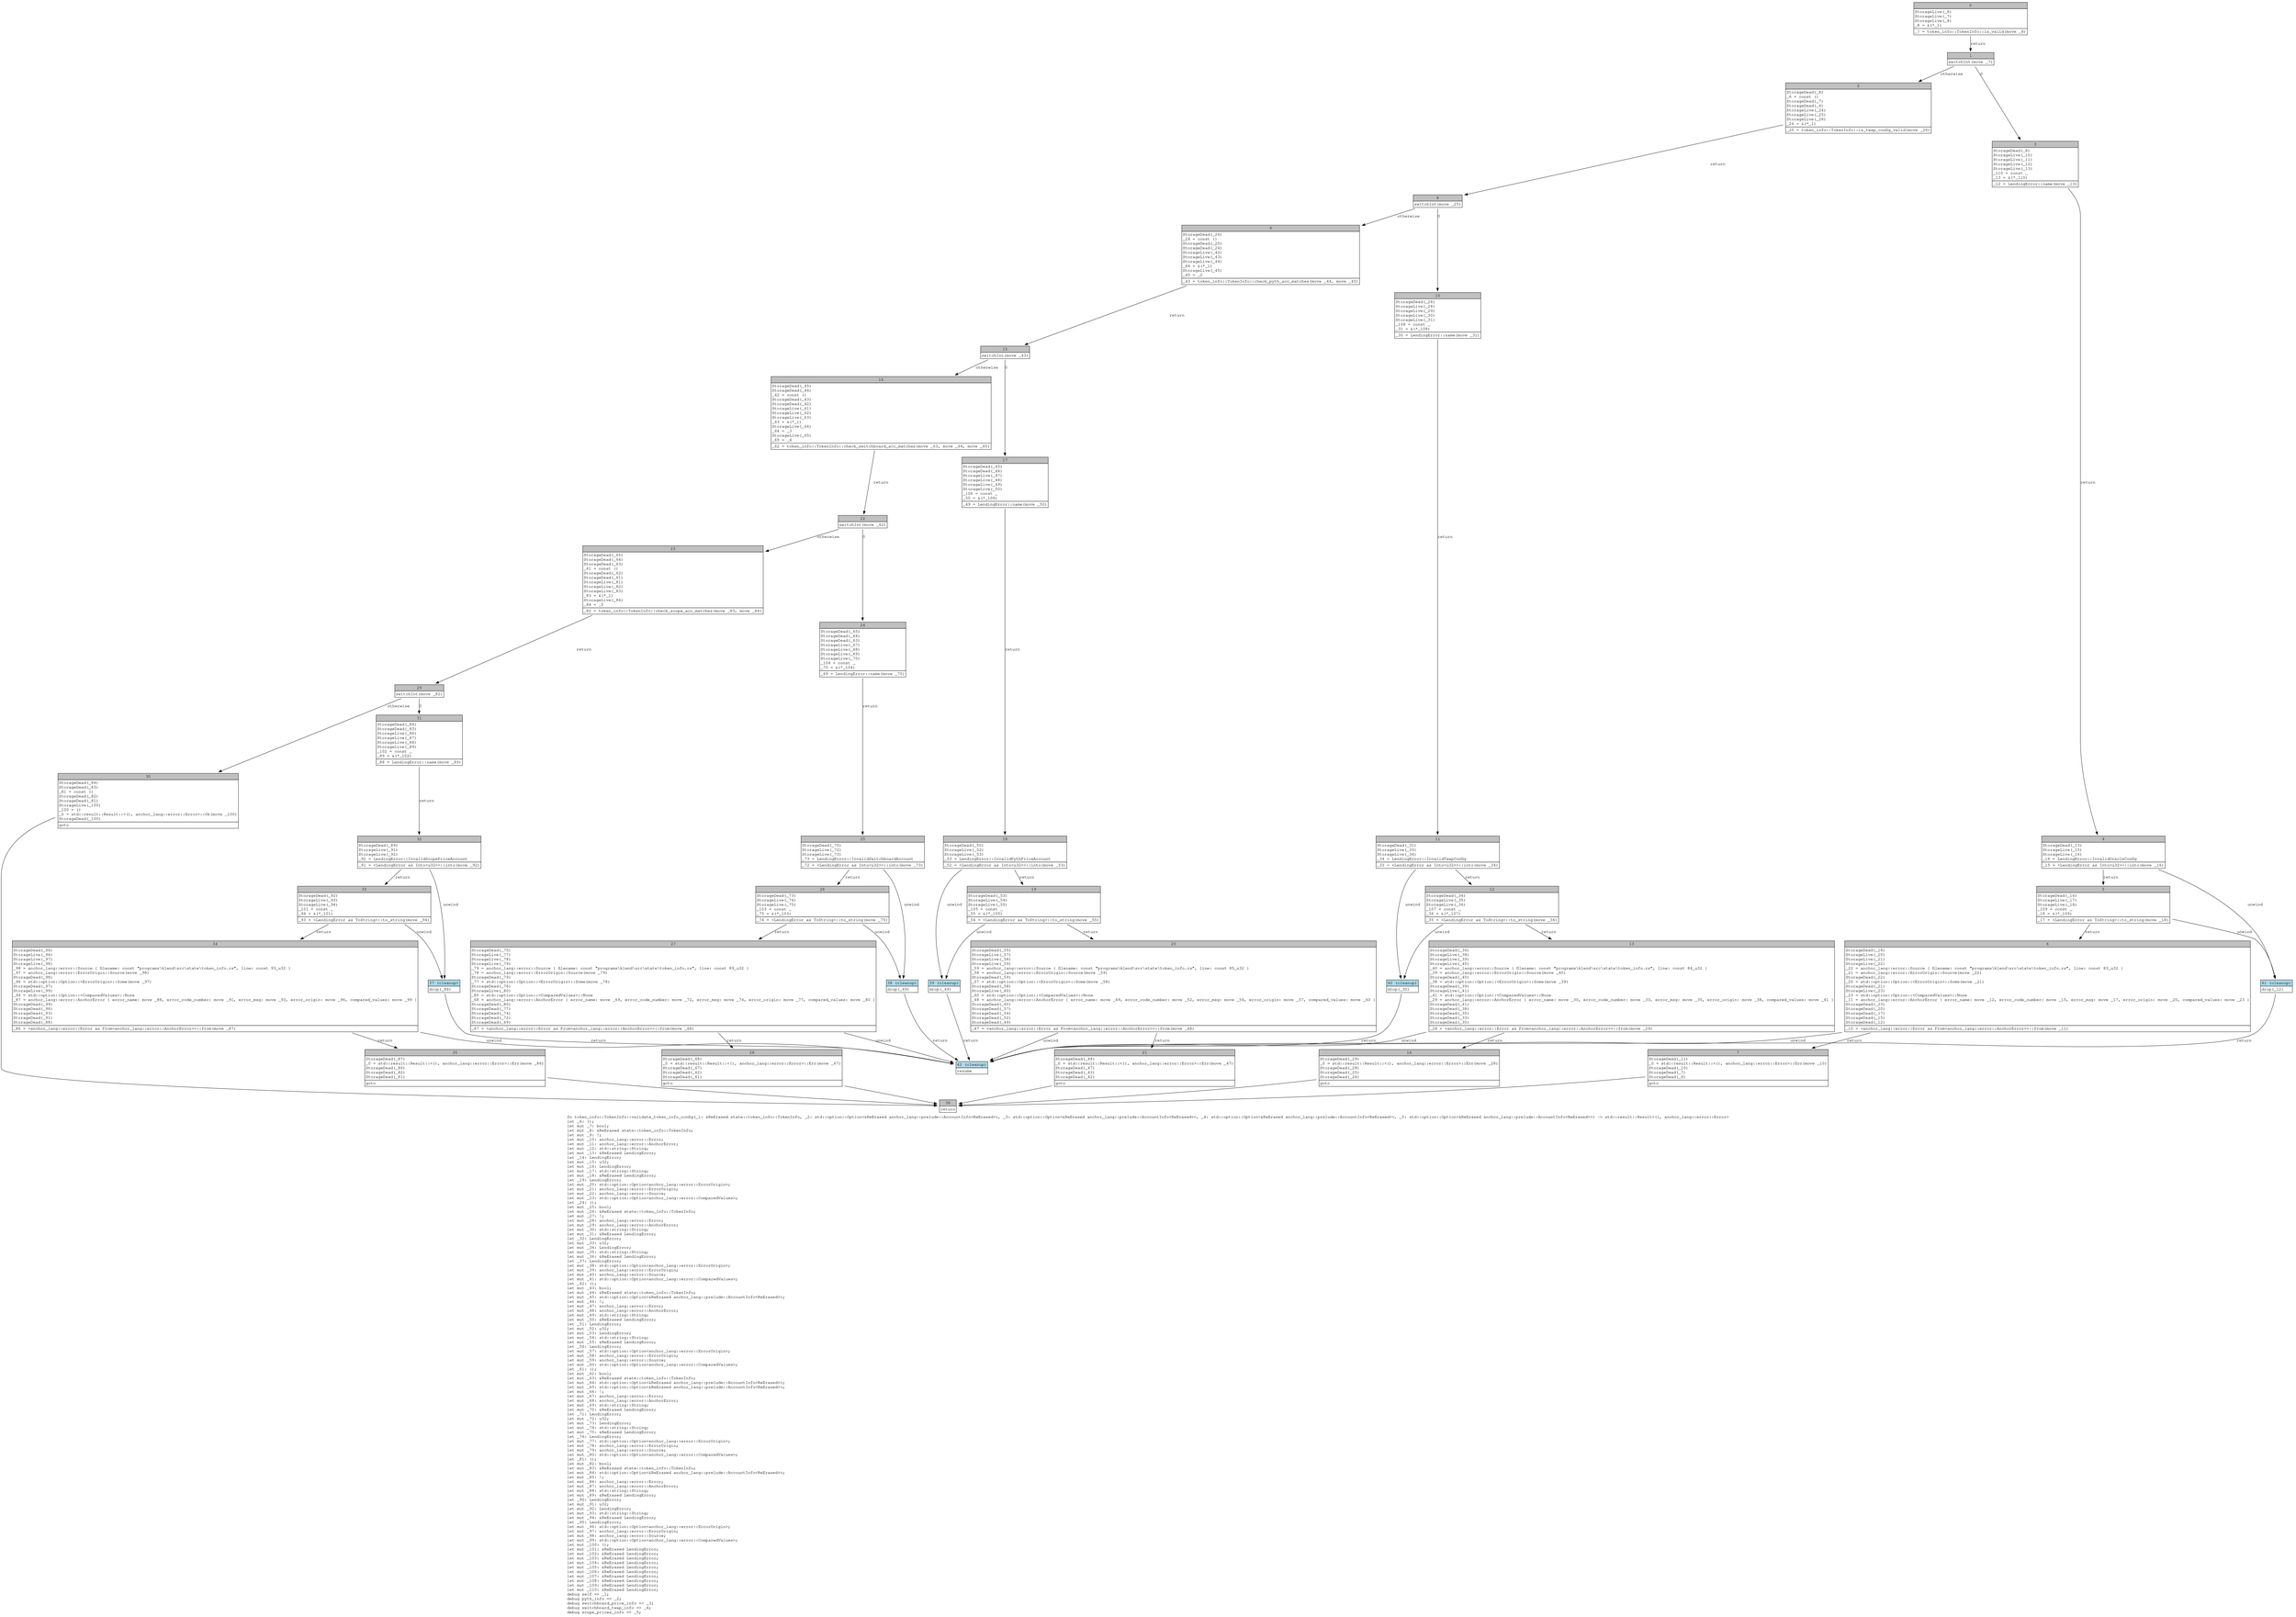 digraph Mir_0_1984 {
    graph [fontname="Courier, monospace"];
    node [fontname="Courier, monospace"];
    edge [fontname="Courier, monospace"];
    label=<fn token_info::TokenInfo::validate_token_info_config(_1: &amp;ReErased state::token_info::TokenInfo, _2: std::option::Option&lt;&amp;ReErased anchor_lang::prelude::AccountInfo&lt;ReErased&gt;&gt;, _3: std::option::Option&lt;&amp;ReErased anchor_lang::prelude::AccountInfo&lt;ReErased&gt;&gt;, _4: std::option::Option&lt;&amp;ReErased anchor_lang::prelude::AccountInfo&lt;ReErased&gt;&gt;, _5: std::option::Option&lt;&amp;ReErased anchor_lang::prelude::AccountInfo&lt;ReErased&gt;&gt;) -&gt; std::result::Result&lt;(), anchor_lang::error::Error&gt;<br align="left"/>let _6: ();<br align="left"/>let mut _7: bool;<br align="left"/>let mut _8: &amp;ReErased state::token_info::TokenInfo;<br align="left"/>let mut _9: !;<br align="left"/>let mut _10: anchor_lang::error::Error;<br align="left"/>let mut _11: anchor_lang::error::AnchorError;<br align="left"/>let mut _12: std::string::String;<br align="left"/>let mut _13: &amp;ReErased LendingError;<br align="left"/>let _14: LendingError;<br align="left"/>let mut _15: u32;<br align="left"/>let mut _16: LendingError;<br align="left"/>let mut _17: std::string::String;<br align="left"/>let mut _18: &amp;ReErased LendingError;<br align="left"/>let _19: LendingError;<br align="left"/>let mut _20: std::option::Option&lt;anchor_lang::error::ErrorOrigin&gt;;<br align="left"/>let mut _21: anchor_lang::error::ErrorOrigin;<br align="left"/>let mut _22: anchor_lang::error::Source;<br align="left"/>let mut _23: std::option::Option&lt;anchor_lang::error::ComparedValues&gt;;<br align="left"/>let _24: ();<br align="left"/>let mut _25: bool;<br align="left"/>let mut _26: &amp;ReErased state::token_info::TokenInfo;<br align="left"/>let mut _27: !;<br align="left"/>let mut _28: anchor_lang::error::Error;<br align="left"/>let mut _29: anchor_lang::error::AnchorError;<br align="left"/>let mut _30: std::string::String;<br align="left"/>let mut _31: &amp;ReErased LendingError;<br align="left"/>let _32: LendingError;<br align="left"/>let mut _33: u32;<br align="left"/>let mut _34: LendingError;<br align="left"/>let mut _35: std::string::String;<br align="left"/>let mut _36: &amp;ReErased LendingError;<br align="left"/>let _37: LendingError;<br align="left"/>let mut _38: std::option::Option&lt;anchor_lang::error::ErrorOrigin&gt;;<br align="left"/>let mut _39: anchor_lang::error::ErrorOrigin;<br align="left"/>let mut _40: anchor_lang::error::Source;<br align="left"/>let mut _41: std::option::Option&lt;anchor_lang::error::ComparedValues&gt;;<br align="left"/>let _42: ();<br align="left"/>let mut _43: bool;<br align="left"/>let mut _44: &amp;ReErased state::token_info::TokenInfo;<br align="left"/>let mut _45: std::option::Option&lt;&amp;ReErased anchor_lang::prelude::AccountInfo&lt;ReErased&gt;&gt;;<br align="left"/>let mut _46: !;<br align="left"/>let mut _47: anchor_lang::error::Error;<br align="left"/>let mut _48: anchor_lang::error::AnchorError;<br align="left"/>let mut _49: std::string::String;<br align="left"/>let mut _50: &amp;ReErased LendingError;<br align="left"/>let _51: LendingError;<br align="left"/>let mut _52: u32;<br align="left"/>let mut _53: LendingError;<br align="left"/>let mut _54: std::string::String;<br align="left"/>let mut _55: &amp;ReErased LendingError;<br align="left"/>let _56: LendingError;<br align="left"/>let mut _57: std::option::Option&lt;anchor_lang::error::ErrorOrigin&gt;;<br align="left"/>let mut _58: anchor_lang::error::ErrorOrigin;<br align="left"/>let mut _59: anchor_lang::error::Source;<br align="left"/>let mut _60: std::option::Option&lt;anchor_lang::error::ComparedValues&gt;;<br align="left"/>let _61: ();<br align="left"/>let mut _62: bool;<br align="left"/>let mut _63: &amp;ReErased state::token_info::TokenInfo;<br align="left"/>let mut _64: std::option::Option&lt;&amp;ReErased anchor_lang::prelude::AccountInfo&lt;ReErased&gt;&gt;;<br align="left"/>let mut _65: std::option::Option&lt;&amp;ReErased anchor_lang::prelude::AccountInfo&lt;ReErased&gt;&gt;;<br align="left"/>let mut _66: !;<br align="left"/>let mut _67: anchor_lang::error::Error;<br align="left"/>let mut _68: anchor_lang::error::AnchorError;<br align="left"/>let mut _69: std::string::String;<br align="left"/>let mut _70: &amp;ReErased LendingError;<br align="left"/>let _71: LendingError;<br align="left"/>let mut _72: u32;<br align="left"/>let mut _73: LendingError;<br align="left"/>let mut _74: std::string::String;<br align="left"/>let mut _75: &amp;ReErased LendingError;<br align="left"/>let _76: LendingError;<br align="left"/>let mut _77: std::option::Option&lt;anchor_lang::error::ErrorOrigin&gt;;<br align="left"/>let mut _78: anchor_lang::error::ErrorOrigin;<br align="left"/>let mut _79: anchor_lang::error::Source;<br align="left"/>let mut _80: std::option::Option&lt;anchor_lang::error::ComparedValues&gt;;<br align="left"/>let _81: ();<br align="left"/>let mut _82: bool;<br align="left"/>let mut _83: &amp;ReErased state::token_info::TokenInfo;<br align="left"/>let mut _84: std::option::Option&lt;&amp;ReErased anchor_lang::prelude::AccountInfo&lt;ReErased&gt;&gt;;<br align="left"/>let mut _85: !;<br align="left"/>let mut _86: anchor_lang::error::Error;<br align="left"/>let mut _87: anchor_lang::error::AnchorError;<br align="left"/>let mut _88: std::string::String;<br align="left"/>let mut _89: &amp;ReErased LendingError;<br align="left"/>let _90: LendingError;<br align="left"/>let mut _91: u32;<br align="left"/>let mut _92: LendingError;<br align="left"/>let mut _93: std::string::String;<br align="left"/>let mut _94: &amp;ReErased LendingError;<br align="left"/>let _95: LendingError;<br align="left"/>let mut _96: std::option::Option&lt;anchor_lang::error::ErrorOrigin&gt;;<br align="left"/>let mut _97: anchor_lang::error::ErrorOrigin;<br align="left"/>let mut _98: anchor_lang::error::Source;<br align="left"/>let mut _99: std::option::Option&lt;anchor_lang::error::ComparedValues&gt;;<br align="left"/>let mut _100: ();<br align="left"/>let mut _101: &amp;ReErased LendingError;<br align="left"/>let mut _102: &amp;ReErased LendingError;<br align="left"/>let mut _103: &amp;ReErased LendingError;<br align="left"/>let mut _104: &amp;ReErased LendingError;<br align="left"/>let mut _105: &amp;ReErased LendingError;<br align="left"/>let mut _106: &amp;ReErased LendingError;<br align="left"/>let mut _107: &amp;ReErased LendingError;<br align="left"/>let mut _108: &amp;ReErased LendingError;<br align="left"/>let mut _109: &amp;ReErased LendingError;<br align="left"/>let mut _110: &amp;ReErased LendingError;<br align="left"/>debug self =&gt; _1;<br align="left"/>debug pyth_info =&gt; _2;<br align="left"/>debug switchboard_price_info =&gt; _3;<br align="left"/>debug switchboard_twap_info =&gt; _4;<br align="left"/>debug scope_prices_info =&gt; _5;<br align="left"/>>;
    bb0__0_1984 [shape="none", label=<<table border="0" cellborder="1" cellspacing="0"><tr><td bgcolor="gray" align="center" colspan="1">0</td></tr><tr><td align="left" balign="left">StorageLive(_6)<br/>StorageLive(_7)<br/>StorageLive(_8)<br/>_8 = &amp;(*_1)<br/></td></tr><tr><td align="left">_7 = token_info::TokenInfo::is_valid(move _8)</td></tr></table>>];
    bb1__0_1984 [shape="none", label=<<table border="0" cellborder="1" cellspacing="0"><tr><td bgcolor="gray" align="center" colspan="1">1</td></tr><tr><td align="left">switchInt(move _7)</td></tr></table>>];
    bb2__0_1984 [shape="none", label=<<table border="0" cellborder="1" cellspacing="0"><tr><td bgcolor="gray" align="center" colspan="1">2</td></tr><tr><td align="left" balign="left">StorageDead(_8)<br/>_6 = const ()<br/>StorageDead(_7)<br/>StorageDead(_6)<br/>StorageLive(_24)<br/>StorageLive(_25)<br/>StorageLive(_26)<br/>_26 = &amp;(*_1)<br/></td></tr><tr><td align="left">_25 = token_info::TokenInfo::is_twap_config_valid(move _26)</td></tr></table>>];
    bb3__0_1984 [shape="none", label=<<table border="0" cellborder="1" cellspacing="0"><tr><td bgcolor="gray" align="center" colspan="1">3</td></tr><tr><td align="left" balign="left">StorageDead(_8)<br/>StorageLive(_10)<br/>StorageLive(_11)<br/>StorageLive(_12)<br/>StorageLive(_13)<br/>_110 = const _<br/>_13 = &amp;(*_110)<br/></td></tr><tr><td align="left">_12 = LendingError::name(move _13)</td></tr></table>>];
    bb4__0_1984 [shape="none", label=<<table border="0" cellborder="1" cellspacing="0"><tr><td bgcolor="gray" align="center" colspan="1">4</td></tr><tr><td align="left" balign="left">StorageDead(_13)<br/>StorageLive(_15)<br/>StorageLive(_16)<br/>_16 = LendingError::InvalidOracleConfig<br/></td></tr><tr><td align="left">_15 = &lt;LendingError as Into&lt;u32&gt;&gt;::into(move _16)</td></tr></table>>];
    bb5__0_1984 [shape="none", label=<<table border="0" cellborder="1" cellspacing="0"><tr><td bgcolor="gray" align="center" colspan="1">5</td></tr><tr><td align="left" balign="left">StorageDead(_16)<br/>StorageLive(_17)<br/>StorageLive(_18)<br/>_109 = const _<br/>_18 = &amp;(*_109)<br/></td></tr><tr><td align="left">_17 = &lt;LendingError as ToString&gt;::to_string(move _18)</td></tr></table>>];
    bb6__0_1984 [shape="none", label=<<table border="0" cellborder="1" cellspacing="0"><tr><td bgcolor="gray" align="center" colspan="1">6</td></tr><tr><td align="left" balign="left">StorageDead(_18)<br/>StorageLive(_20)<br/>StorageLive(_21)<br/>StorageLive(_22)<br/>_22 = anchor_lang::error::Source { filename: const &quot;programs\\klend\\src\\state\\token_info.rs&quot;, line: const 83_u32 }<br/>_21 = anchor_lang::error::ErrorOrigin::Source(move _22)<br/>StorageDead(_22)<br/>_20 = std::option::Option::&lt;ErrorOrigin&gt;::Some(move _21)<br/>StorageDead(_21)<br/>StorageLive(_23)<br/>_23 = std::option::Option::&lt;ComparedValues&gt;::None<br/>_11 = anchor_lang::error::AnchorError { error_name: move _12, error_code_number: move _15, error_msg: move _17, error_origin: move _20, compared_values: move _23 }<br/>StorageDead(_23)<br/>StorageDead(_20)<br/>StorageDead(_17)<br/>StorageDead(_15)<br/>StorageDead(_12)<br/></td></tr><tr><td align="left">_10 = &lt;anchor_lang::error::Error as From&lt;anchor_lang::error::AnchorError&gt;&gt;::from(move _11)</td></tr></table>>];
    bb7__0_1984 [shape="none", label=<<table border="0" cellborder="1" cellspacing="0"><tr><td bgcolor="gray" align="center" colspan="1">7</td></tr><tr><td align="left" balign="left">StorageDead(_11)<br/>_0 = std::result::Result::&lt;(), anchor_lang::error::Error&gt;::Err(move _10)<br/>StorageDead(_10)<br/>StorageDead(_7)<br/>StorageDead(_6)<br/></td></tr><tr><td align="left">goto</td></tr></table>>];
    bb8__0_1984 [shape="none", label=<<table border="0" cellborder="1" cellspacing="0"><tr><td bgcolor="gray" align="center" colspan="1">8</td></tr><tr><td align="left">switchInt(move _25)</td></tr></table>>];
    bb9__0_1984 [shape="none", label=<<table border="0" cellborder="1" cellspacing="0"><tr><td bgcolor="gray" align="center" colspan="1">9</td></tr><tr><td align="left" balign="left">StorageDead(_26)<br/>_24 = const ()<br/>StorageDead(_25)<br/>StorageDead(_24)<br/>StorageLive(_42)<br/>StorageLive(_43)<br/>StorageLive(_44)<br/>_44 = &amp;(*_1)<br/>StorageLive(_45)<br/>_45 = _2<br/></td></tr><tr><td align="left">_43 = token_info::TokenInfo::check_pyth_acc_matches(move _44, move _45)</td></tr></table>>];
    bb10__0_1984 [shape="none", label=<<table border="0" cellborder="1" cellspacing="0"><tr><td bgcolor="gray" align="center" colspan="1">10</td></tr><tr><td align="left" balign="left">StorageDead(_26)<br/>StorageLive(_28)<br/>StorageLive(_29)<br/>StorageLive(_30)<br/>StorageLive(_31)<br/>_108 = const _<br/>_31 = &amp;(*_108)<br/></td></tr><tr><td align="left">_30 = LendingError::name(move _31)</td></tr></table>>];
    bb11__0_1984 [shape="none", label=<<table border="0" cellborder="1" cellspacing="0"><tr><td bgcolor="gray" align="center" colspan="1">11</td></tr><tr><td align="left" balign="left">StorageDead(_31)<br/>StorageLive(_33)<br/>StorageLive(_34)<br/>_34 = LendingError::InvalidTwapConfig<br/></td></tr><tr><td align="left">_33 = &lt;LendingError as Into&lt;u32&gt;&gt;::into(move _34)</td></tr></table>>];
    bb12__0_1984 [shape="none", label=<<table border="0" cellborder="1" cellspacing="0"><tr><td bgcolor="gray" align="center" colspan="1">12</td></tr><tr><td align="left" balign="left">StorageDead(_34)<br/>StorageLive(_35)<br/>StorageLive(_36)<br/>_107 = const _<br/>_36 = &amp;(*_107)<br/></td></tr><tr><td align="left">_35 = &lt;LendingError as ToString&gt;::to_string(move _36)</td></tr></table>>];
    bb13__0_1984 [shape="none", label=<<table border="0" cellborder="1" cellspacing="0"><tr><td bgcolor="gray" align="center" colspan="1">13</td></tr><tr><td align="left" balign="left">StorageDead(_36)<br/>StorageLive(_38)<br/>StorageLive(_39)<br/>StorageLive(_40)<br/>_40 = anchor_lang::error::Source { filename: const &quot;programs\\klend\\src\\state\\token_info.rs&quot;, line: const 84_u32 }<br/>_39 = anchor_lang::error::ErrorOrigin::Source(move _40)<br/>StorageDead(_40)<br/>_38 = std::option::Option::&lt;ErrorOrigin&gt;::Some(move _39)<br/>StorageDead(_39)<br/>StorageLive(_41)<br/>_41 = std::option::Option::&lt;ComparedValues&gt;::None<br/>_29 = anchor_lang::error::AnchorError { error_name: move _30, error_code_number: move _33, error_msg: move _35, error_origin: move _38, compared_values: move _41 }<br/>StorageDead(_41)<br/>StorageDead(_38)<br/>StorageDead(_35)<br/>StorageDead(_33)<br/>StorageDead(_30)<br/></td></tr><tr><td align="left">_28 = &lt;anchor_lang::error::Error as From&lt;anchor_lang::error::AnchorError&gt;&gt;::from(move _29)</td></tr></table>>];
    bb14__0_1984 [shape="none", label=<<table border="0" cellborder="1" cellspacing="0"><tr><td bgcolor="gray" align="center" colspan="1">14</td></tr><tr><td align="left" balign="left">StorageDead(_29)<br/>_0 = std::result::Result::&lt;(), anchor_lang::error::Error&gt;::Err(move _28)<br/>StorageDead(_28)<br/>StorageDead(_25)<br/>StorageDead(_24)<br/></td></tr><tr><td align="left">goto</td></tr></table>>];
    bb15__0_1984 [shape="none", label=<<table border="0" cellborder="1" cellspacing="0"><tr><td bgcolor="gray" align="center" colspan="1">15</td></tr><tr><td align="left">switchInt(move _43)</td></tr></table>>];
    bb16__0_1984 [shape="none", label=<<table border="0" cellborder="1" cellspacing="0"><tr><td bgcolor="gray" align="center" colspan="1">16</td></tr><tr><td align="left" balign="left">StorageDead(_45)<br/>StorageDead(_44)<br/>_42 = const ()<br/>StorageDead(_43)<br/>StorageDead(_42)<br/>StorageLive(_61)<br/>StorageLive(_62)<br/>StorageLive(_63)<br/>_63 = &amp;(*_1)<br/>StorageLive(_64)<br/>_64 = _3<br/>StorageLive(_65)<br/>_65 = _4<br/></td></tr><tr><td align="left">_62 = token_info::TokenInfo::check_switchboard_acc_matches(move _63, move _64, move _65)</td></tr></table>>];
    bb17__0_1984 [shape="none", label=<<table border="0" cellborder="1" cellspacing="0"><tr><td bgcolor="gray" align="center" colspan="1">17</td></tr><tr><td align="left" balign="left">StorageDead(_45)<br/>StorageDead(_44)<br/>StorageLive(_47)<br/>StorageLive(_48)<br/>StorageLive(_49)<br/>StorageLive(_50)<br/>_106 = const _<br/>_50 = &amp;(*_106)<br/></td></tr><tr><td align="left">_49 = LendingError::name(move _50)</td></tr></table>>];
    bb18__0_1984 [shape="none", label=<<table border="0" cellborder="1" cellspacing="0"><tr><td bgcolor="gray" align="center" colspan="1">18</td></tr><tr><td align="left" balign="left">StorageDead(_50)<br/>StorageLive(_52)<br/>StorageLive(_53)<br/>_53 = LendingError::InvalidPythPriceAccount<br/></td></tr><tr><td align="left">_52 = &lt;LendingError as Into&lt;u32&gt;&gt;::into(move _53)</td></tr></table>>];
    bb19__0_1984 [shape="none", label=<<table border="0" cellborder="1" cellspacing="0"><tr><td bgcolor="gray" align="center" colspan="1">19</td></tr><tr><td align="left" balign="left">StorageDead(_53)<br/>StorageLive(_54)<br/>StorageLive(_55)<br/>_105 = const _<br/>_55 = &amp;(*_105)<br/></td></tr><tr><td align="left">_54 = &lt;LendingError as ToString&gt;::to_string(move _55)</td></tr></table>>];
    bb20__0_1984 [shape="none", label=<<table border="0" cellborder="1" cellspacing="0"><tr><td bgcolor="gray" align="center" colspan="1">20</td></tr><tr><td align="left" balign="left">StorageDead(_55)<br/>StorageLive(_57)<br/>StorageLive(_58)<br/>StorageLive(_59)<br/>_59 = anchor_lang::error::Source { filename: const &quot;programs\\klend\\src\\state\\token_info.rs&quot;, line: const 85_u32 }<br/>_58 = anchor_lang::error::ErrorOrigin::Source(move _59)<br/>StorageDead(_59)<br/>_57 = std::option::Option::&lt;ErrorOrigin&gt;::Some(move _58)<br/>StorageDead(_58)<br/>StorageLive(_60)<br/>_60 = std::option::Option::&lt;ComparedValues&gt;::None<br/>_48 = anchor_lang::error::AnchorError { error_name: move _49, error_code_number: move _52, error_msg: move _54, error_origin: move _57, compared_values: move _60 }<br/>StorageDead(_60)<br/>StorageDead(_57)<br/>StorageDead(_54)<br/>StorageDead(_52)<br/>StorageDead(_49)<br/></td></tr><tr><td align="left">_47 = &lt;anchor_lang::error::Error as From&lt;anchor_lang::error::AnchorError&gt;&gt;::from(move _48)</td></tr></table>>];
    bb21__0_1984 [shape="none", label=<<table border="0" cellborder="1" cellspacing="0"><tr><td bgcolor="gray" align="center" colspan="1">21</td></tr><tr><td align="left" balign="left">StorageDead(_48)<br/>_0 = std::result::Result::&lt;(), anchor_lang::error::Error&gt;::Err(move _47)<br/>StorageDead(_47)<br/>StorageDead(_43)<br/>StorageDead(_42)<br/></td></tr><tr><td align="left">goto</td></tr></table>>];
    bb22__0_1984 [shape="none", label=<<table border="0" cellborder="1" cellspacing="0"><tr><td bgcolor="gray" align="center" colspan="1">22</td></tr><tr><td align="left">switchInt(move _62)</td></tr></table>>];
    bb23__0_1984 [shape="none", label=<<table border="0" cellborder="1" cellspacing="0"><tr><td bgcolor="gray" align="center" colspan="1">23</td></tr><tr><td align="left" balign="left">StorageDead(_65)<br/>StorageDead(_64)<br/>StorageDead(_63)<br/>_61 = const ()<br/>StorageDead(_62)<br/>StorageDead(_61)<br/>StorageLive(_81)<br/>StorageLive(_82)<br/>StorageLive(_83)<br/>_83 = &amp;(*_1)<br/>StorageLive(_84)<br/>_84 = _5<br/></td></tr><tr><td align="left">_82 = token_info::TokenInfo::check_scope_acc_matches(move _83, move _84)</td></tr></table>>];
    bb24__0_1984 [shape="none", label=<<table border="0" cellborder="1" cellspacing="0"><tr><td bgcolor="gray" align="center" colspan="1">24</td></tr><tr><td align="left" balign="left">StorageDead(_65)<br/>StorageDead(_64)<br/>StorageDead(_63)<br/>StorageLive(_67)<br/>StorageLive(_68)<br/>StorageLive(_69)<br/>StorageLive(_70)<br/>_104 = const _<br/>_70 = &amp;(*_104)<br/></td></tr><tr><td align="left">_69 = LendingError::name(move _70)</td></tr></table>>];
    bb25__0_1984 [shape="none", label=<<table border="0" cellborder="1" cellspacing="0"><tr><td bgcolor="gray" align="center" colspan="1">25</td></tr><tr><td align="left" balign="left">StorageDead(_70)<br/>StorageLive(_72)<br/>StorageLive(_73)<br/>_73 = LendingError::InvalidSwitchboardAccount<br/></td></tr><tr><td align="left">_72 = &lt;LendingError as Into&lt;u32&gt;&gt;::into(move _73)</td></tr></table>>];
    bb26__0_1984 [shape="none", label=<<table border="0" cellborder="1" cellspacing="0"><tr><td bgcolor="gray" align="center" colspan="1">26</td></tr><tr><td align="left" balign="left">StorageDead(_73)<br/>StorageLive(_74)<br/>StorageLive(_75)<br/>_103 = const _<br/>_75 = &amp;(*_103)<br/></td></tr><tr><td align="left">_74 = &lt;LendingError as ToString&gt;::to_string(move _75)</td></tr></table>>];
    bb27__0_1984 [shape="none", label=<<table border="0" cellborder="1" cellspacing="0"><tr><td bgcolor="gray" align="center" colspan="1">27</td></tr><tr><td align="left" balign="left">StorageDead(_75)<br/>StorageLive(_77)<br/>StorageLive(_78)<br/>StorageLive(_79)<br/>_79 = anchor_lang::error::Source { filename: const &quot;programs\\klend\\src\\state\\token_info.rs&quot;, line: const 89_u32 }<br/>_78 = anchor_lang::error::ErrorOrigin::Source(move _79)<br/>StorageDead(_79)<br/>_77 = std::option::Option::&lt;ErrorOrigin&gt;::Some(move _78)<br/>StorageDead(_78)<br/>StorageLive(_80)<br/>_80 = std::option::Option::&lt;ComparedValues&gt;::None<br/>_68 = anchor_lang::error::AnchorError { error_name: move _69, error_code_number: move _72, error_msg: move _74, error_origin: move _77, compared_values: move _80 }<br/>StorageDead(_80)<br/>StorageDead(_77)<br/>StorageDead(_74)<br/>StorageDead(_72)<br/>StorageDead(_69)<br/></td></tr><tr><td align="left">_67 = &lt;anchor_lang::error::Error as From&lt;anchor_lang::error::AnchorError&gt;&gt;::from(move _68)</td></tr></table>>];
    bb28__0_1984 [shape="none", label=<<table border="0" cellborder="1" cellspacing="0"><tr><td bgcolor="gray" align="center" colspan="1">28</td></tr><tr><td align="left" balign="left">StorageDead(_68)<br/>_0 = std::result::Result::&lt;(), anchor_lang::error::Error&gt;::Err(move _67)<br/>StorageDead(_67)<br/>StorageDead(_62)<br/>StorageDead(_61)<br/></td></tr><tr><td align="left">goto</td></tr></table>>];
    bb29__0_1984 [shape="none", label=<<table border="0" cellborder="1" cellspacing="0"><tr><td bgcolor="gray" align="center" colspan="1">29</td></tr><tr><td align="left">switchInt(move _82)</td></tr></table>>];
    bb30__0_1984 [shape="none", label=<<table border="0" cellborder="1" cellspacing="0"><tr><td bgcolor="gray" align="center" colspan="1">30</td></tr><tr><td align="left" balign="left">StorageDead(_84)<br/>StorageDead(_83)<br/>_81 = const ()<br/>StorageDead(_82)<br/>StorageDead(_81)<br/>StorageLive(_100)<br/>_100 = ()<br/>_0 = std::result::Result::&lt;(), anchor_lang::error::Error&gt;::Ok(move _100)<br/>StorageDead(_100)<br/></td></tr><tr><td align="left">goto</td></tr></table>>];
    bb31__0_1984 [shape="none", label=<<table border="0" cellborder="1" cellspacing="0"><tr><td bgcolor="gray" align="center" colspan="1">31</td></tr><tr><td align="left" balign="left">StorageDead(_84)<br/>StorageDead(_83)<br/>StorageLive(_86)<br/>StorageLive(_87)<br/>StorageLive(_88)<br/>StorageLive(_89)<br/>_102 = const _<br/>_89 = &amp;(*_102)<br/></td></tr><tr><td align="left">_88 = LendingError::name(move _89)</td></tr></table>>];
    bb32__0_1984 [shape="none", label=<<table border="0" cellborder="1" cellspacing="0"><tr><td bgcolor="gray" align="center" colspan="1">32</td></tr><tr><td align="left" balign="left">StorageDead(_89)<br/>StorageLive(_91)<br/>StorageLive(_92)<br/>_92 = LendingError::InvalidScopePriceAccount<br/></td></tr><tr><td align="left">_91 = &lt;LendingError as Into&lt;u32&gt;&gt;::into(move _92)</td></tr></table>>];
    bb33__0_1984 [shape="none", label=<<table border="0" cellborder="1" cellspacing="0"><tr><td bgcolor="gray" align="center" colspan="1">33</td></tr><tr><td align="left" balign="left">StorageDead(_92)<br/>StorageLive(_93)<br/>StorageLive(_94)<br/>_101 = const _<br/>_94 = &amp;(*_101)<br/></td></tr><tr><td align="left">_93 = &lt;LendingError as ToString&gt;::to_string(move _94)</td></tr></table>>];
    bb34__0_1984 [shape="none", label=<<table border="0" cellborder="1" cellspacing="0"><tr><td bgcolor="gray" align="center" colspan="1">34</td></tr><tr><td align="left" balign="left">StorageDead(_94)<br/>StorageLive(_96)<br/>StorageLive(_97)<br/>StorageLive(_98)<br/>_98 = anchor_lang::error::Source { filename: const &quot;programs\\klend\\src\\state\\token_info.rs&quot;, line: const 93_u32 }<br/>_97 = anchor_lang::error::ErrorOrigin::Source(move _98)<br/>StorageDead(_98)<br/>_96 = std::option::Option::&lt;ErrorOrigin&gt;::Some(move _97)<br/>StorageDead(_97)<br/>StorageLive(_99)<br/>_99 = std::option::Option::&lt;ComparedValues&gt;::None<br/>_87 = anchor_lang::error::AnchorError { error_name: move _88, error_code_number: move _91, error_msg: move _93, error_origin: move _96, compared_values: move _99 }<br/>StorageDead(_99)<br/>StorageDead(_96)<br/>StorageDead(_93)<br/>StorageDead(_91)<br/>StorageDead(_88)<br/></td></tr><tr><td align="left">_86 = &lt;anchor_lang::error::Error as From&lt;anchor_lang::error::AnchorError&gt;&gt;::from(move _87)</td></tr></table>>];
    bb35__0_1984 [shape="none", label=<<table border="0" cellborder="1" cellspacing="0"><tr><td bgcolor="gray" align="center" colspan="1">35</td></tr><tr><td align="left" balign="left">StorageDead(_87)<br/>_0 = std::result::Result::&lt;(), anchor_lang::error::Error&gt;::Err(move _86)<br/>StorageDead(_86)<br/>StorageDead(_82)<br/>StorageDead(_81)<br/></td></tr><tr><td align="left">goto</td></tr></table>>];
    bb36__0_1984 [shape="none", label=<<table border="0" cellborder="1" cellspacing="0"><tr><td bgcolor="gray" align="center" colspan="1">36</td></tr><tr><td align="left">return</td></tr></table>>];
    bb37__0_1984 [shape="none", label=<<table border="0" cellborder="1" cellspacing="0"><tr><td bgcolor="lightblue" align="center" colspan="1">37 (cleanup)</td></tr><tr><td align="left">drop(_88)</td></tr></table>>];
    bb38__0_1984 [shape="none", label=<<table border="0" cellborder="1" cellspacing="0"><tr><td bgcolor="lightblue" align="center" colspan="1">38 (cleanup)</td></tr><tr><td align="left">drop(_69)</td></tr></table>>];
    bb39__0_1984 [shape="none", label=<<table border="0" cellborder="1" cellspacing="0"><tr><td bgcolor="lightblue" align="center" colspan="1">39 (cleanup)</td></tr><tr><td align="left">drop(_49)</td></tr></table>>];
    bb40__0_1984 [shape="none", label=<<table border="0" cellborder="1" cellspacing="0"><tr><td bgcolor="lightblue" align="center" colspan="1">40 (cleanup)</td></tr><tr><td align="left">drop(_30)</td></tr></table>>];
    bb41__0_1984 [shape="none", label=<<table border="0" cellborder="1" cellspacing="0"><tr><td bgcolor="lightblue" align="center" colspan="1">41 (cleanup)</td></tr><tr><td align="left">drop(_12)</td></tr></table>>];
    bb42__0_1984 [shape="none", label=<<table border="0" cellborder="1" cellspacing="0"><tr><td bgcolor="lightblue" align="center" colspan="1">42 (cleanup)</td></tr><tr><td align="left">resume</td></tr></table>>];
    bb0__0_1984 -> bb1__0_1984 [label="return"];
    bb1__0_1984 -> bb3__0_1984 [label="0"];
    bb1__0_1984 -> bb2__0_1984 [label="otherwise"];
    bb2__0_1984 -> bb8__0_1984 [label="return"];
    bb3__0_1984 -> bb4__0_1984 [label="return"];
    bb4__0_1984 -> bb5__0_1984 [label="return"];
    bb4__0_1984 -> bb41__0_1984 [label="unwind"];
    bb5__0_1984 -> bb6__0_1984 [label="return"];
    bb5__0_1984 -> bb41__0_1984 [label="unwind"];
    bb6__0_1984 -> bb7__0_1984 [label="return"];
    bb6__0_1984 -> bb42__0_1984 [label="unwind"];
    bb7__0_1984 -> bb36__0_1984 [label=""];
    bb8__0_1984 -> bb10__0_1984 [label="0"];
    bb8__0_1984 -> bb9__0_1984 [label="otherwise"];
    bb9__0_1984 -> bb15__0_1984 [label="return"];
    bb10__0_1984 -> bb11__0_1984 [label="return"];
    bb11__0_1984 -> bb12__0_1984 [label="return"];
    bb11__0_1984 -> bb40__0_1984 [label="unwind"];
    bb12__0_1984 -> bb13__0_1984 [label="return"];
    bb12__0_1984 -> bb40__0_1984 [label="unwind"];
    bb13__0_1984 -> bb14__0_1984 [label="return"];
    bb13__0_1984 -> bb42__0_1984 [label="unwind"];
    bb14__0_1984 -> bb36__0_1984 [label=""];
    bb15__0_1984 -> bb17__0_1984 [label="0"];
    bb15__0_1984 -> bb16__0_1984 [label="otherwise"];
    bb16__0_1984 -> bb22__0_1984 [label="return"];
    bb17__0_1984 -> bb18__0_1984 [label="return"];
    bb18__0_1984 -> bb19__0_1984 [label="return"];
    bb18__0_1984 -> bb39__0_1984 [label="unwind"];
    bb19__0_1984 -> bb20__0_1984 [label="return"];
    bb19__0_1984 -> bb39__0_1984 [label="unwind"];
    bb20__0_1984 -> bb21__0_1984 [label="return"];
    bb20__0_1984 -> bb42__0_1984 [label="unwind"];
    bb21__0_1984 -> bb36__0_1984 [label=""];
    bb22__0_1984 -> bb24__0_1984 [label="0"];
    bb22__0_1984 -> bb23__0_1984 [label="otherwise"];
    bb23__0_1984 -> bb29__0_1984 [label="return"];
    bb24__0_1984 -> bb25__0_1984 [label="return"];
    bb25__0_1984 -> bb26__0_1984 [label="return"];
    bb25__0_1984 -> bb38__0_1984 [label="unwind"];
    bb26__0_1984 -> bb27__0_1984 [label="return"];
    bb26__0_1984 -> bb38__0_1984 [label="unwind"];
    bb27__0_1984 -> bb28__0_1984 [label="return"];
    bb27__0_1984 -> bb42__0_1984 [label="unwind"];
    bb28__0_1984 -> bb36__0_1984 [label=""];
    bb29__0_1984 -> bb31__0_1984 [label="0"];
    bb29__0_1984 -> bb30__0_1984 [label="otherwise"];
    bb30__0_1984 -> bb36__0_1984 [label=""];
    bb31__0_1984 -> bb32__0_1984 [label="return"];
    bb32__0_1984 -> bb33__0_1984 [label="return"];
    bb32__0_1984 -> bb37__0_1984 [label="unwind"];
    bb33__0_1984 -> bb34__0_1984 [label="return"];
    bb33__0_1984 -> bb37__0_1984 [label="unwind"];
    bb34__0_1984 -> bb35__0_1984 [label="return"];
    bb34__0_1984 -> bb42__0_1984 [label="unwind"];
    bb35__0_1984 -> bb36__0_1984 [label=""];
    bb37__0_1984 -> bb42__0_1984 [label="return"];
    bb38__0_1984 -> bb42__0_1984 [label="return"];
    bb39__0_1984 -> bb42__0_1984 [label="return"];
    bb40__0_1984 -> bb42__0_1984 [label="return"];
    bb41__0_1984 -> bb42__0_1984 [label="return"];
}
